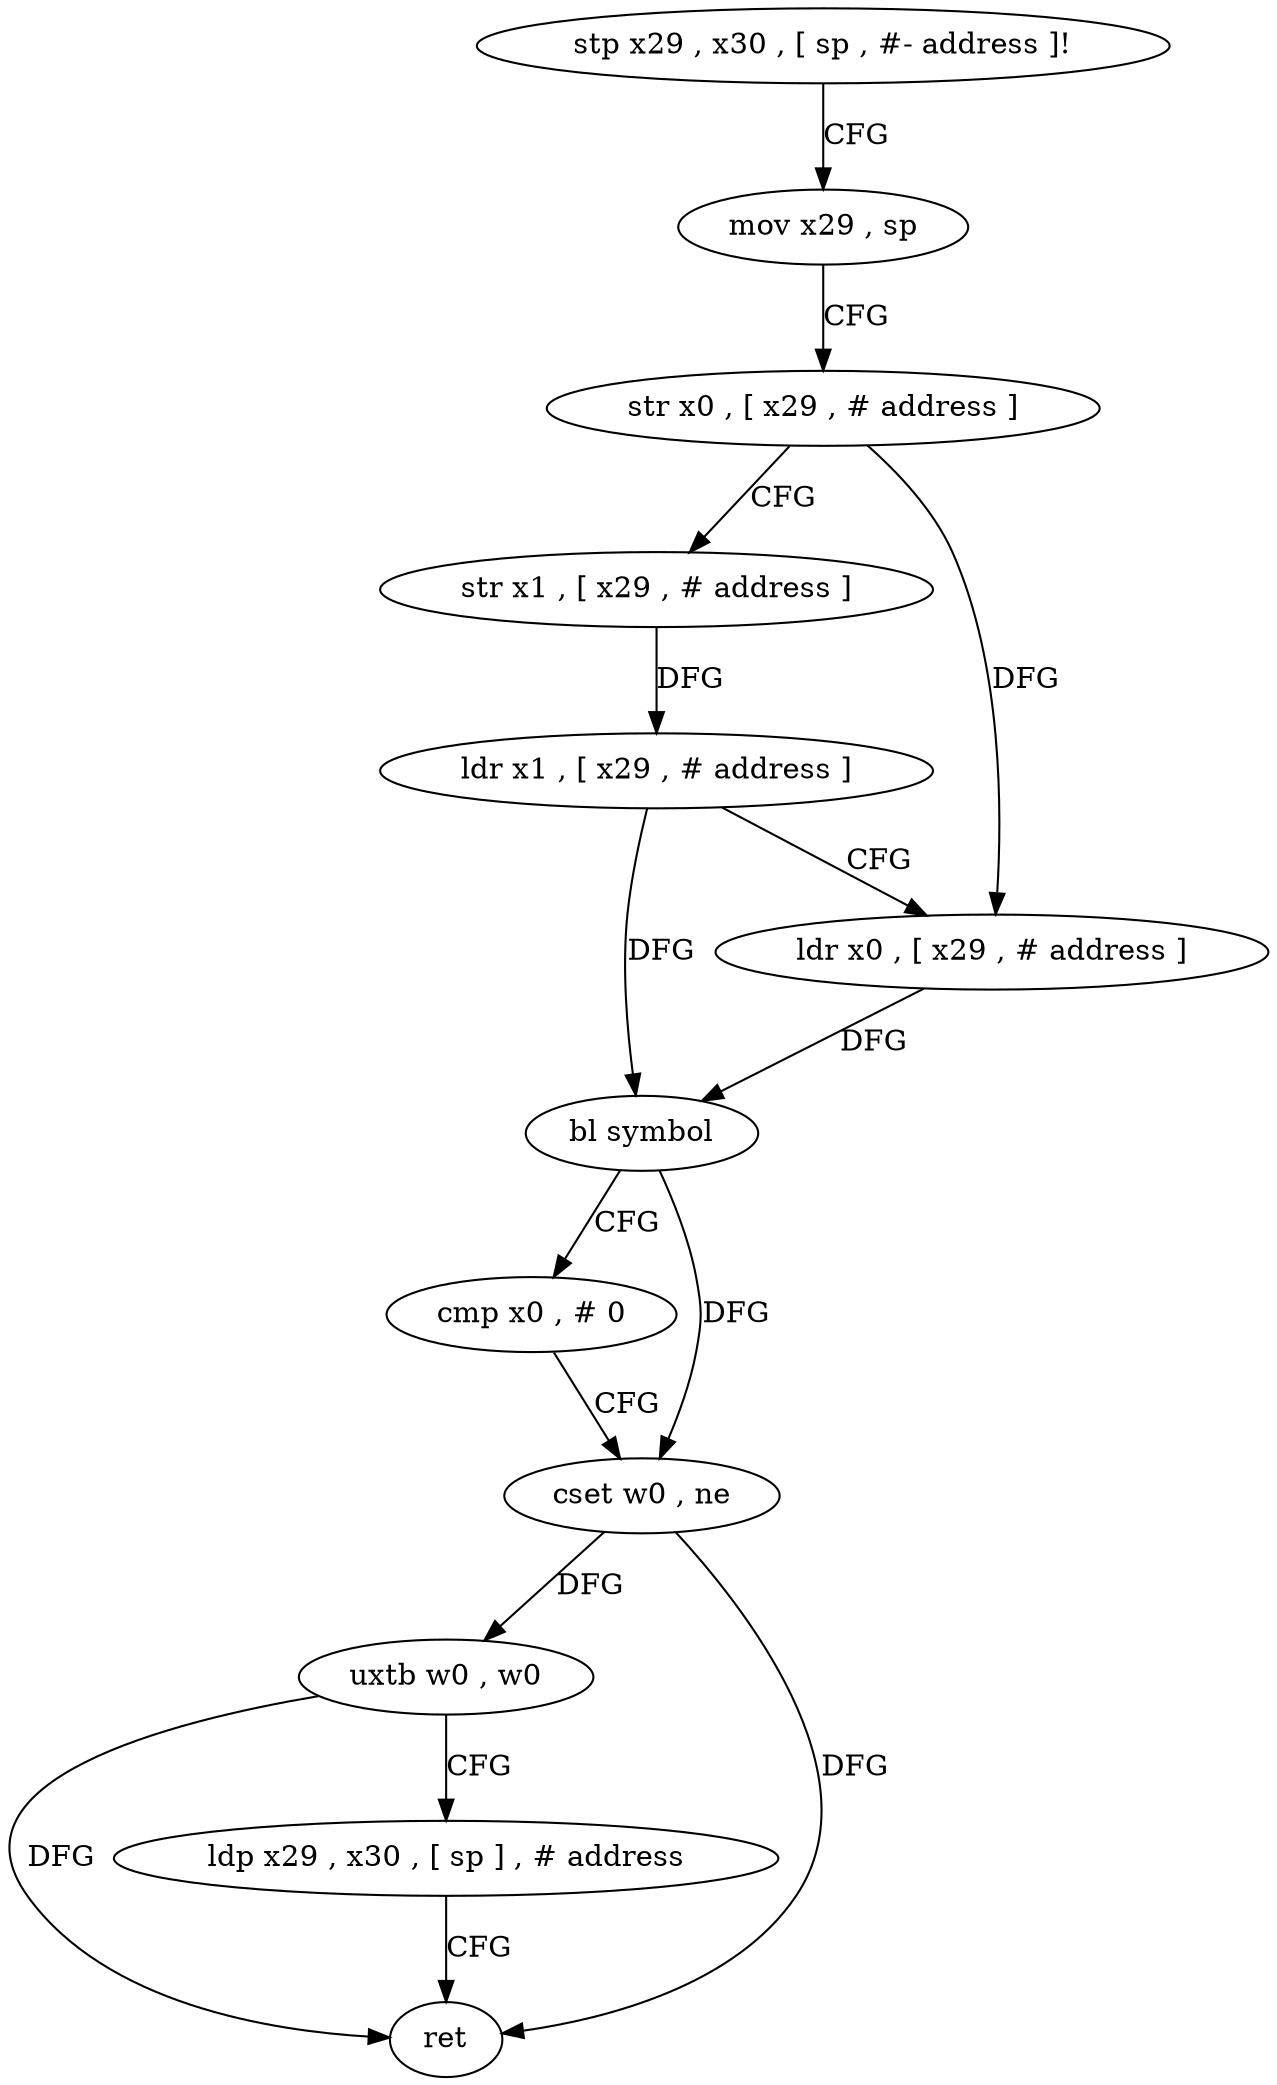 digraph "func" {
"110404" [label = "stp x29 , x30 , [ sp , #- address ]!" ]
"110408" [label = "mov x29 , sp" ]
"110412" [label = "str x0 , [ x29 , # address ]" ]
"110416" [label = "str x1 , [ x29 , # address ]" ]
"110420" [label = "ldr x1 , [ x29 , # address ]" ]
"110424" [label = "ldr x0 , [ x29 , # address ]" ]
"110428" [label = "bl symbol" ]
"110432" [label = "cmp x0 , # 0" ]
"110436" [label = "cset w0 , ne" ]
"110440" [label = "uxtb w0 , w0" ]
"110444" [label = "ldp x29 , x30 , [ sp ] , # address" ]
"110448" [label = "ret" ]
"110404" -> "110408" [ label = "CFG" ]
"110408" -> "110412" [ label = "CFG" ]
"110412" -> "110416" [ label = "CFG" ]
"110412" -> "110424" [ label = "DFG" ]
"110416" -> "110420" [ label = "DFG" ]
"110420" -> "110424" [ label = "CFG" ]
"110420" -> "110428" [ label = "DFG" ]
"110424" -> "110428" [ label = "DFG" ]
"110428" -> "110432" [ label = "CFG" ]
"110428" -> "110436" [ label = "DFG" ]
"110432" -> "110436" [ label = "CFG" ]
"110436" -> "110440" [ label = "DFG" ]
"110436" -> "110448" [ label = "DFG" ]
"110440" -> "110444" [ label = "CFG" ]
"110440" -> "110448" [ label = "DFG" ]
"110444" -> "110448" [ label = "CFG" ]
}
